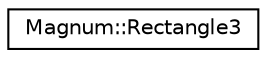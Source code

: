 digraph "圖形化之類別階層"
{
  edge [fontname="Helvetica",fontsize="10",labelfontname="Helvetica",labelfontsize="10"];
  node [fontname="Helvetica",fontsize="10",shape=record];
  rankdir="LR";
  Node1 [label="Magnum::Rectangle3",height=0.2,width=0.4,color="black", fillcolor="white", style="filled",URL="$class_magnum_1_1_rectangle3.html"];
}
